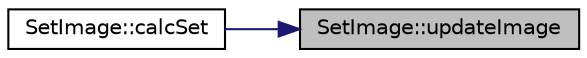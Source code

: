 digraph "SetImage::updateImage"
{
 // LATEX_PDF_SIZE
  edge [fontname="Helvetica",fontsize="10",labelfontname="Helvetica",labelfontsize="10"];
  node [fontname="Helvetica",fontsize="10",shape=record];
  rankdir="RL";
  Node1 [label="SetImage::updateImage",height=0.2,width=0.4,color="black", fillcolor="grey75", style="filled", fontcolor="black",tooltip="Image Methods."];
  Node1 -> Node2 [dir="back",color="midnightblue",fontsize="10",style="solid",fontname="Helvetica"];
  Node2 [label="SetImage::calcSet",height=0.2,width=0.4,color="black", fillcolor="white", style="filled",URL="$class_set_image.html#a48d73919206a46f6b7fcb4c0ba1af5bb",tooltip="Set Calculation."];
}
